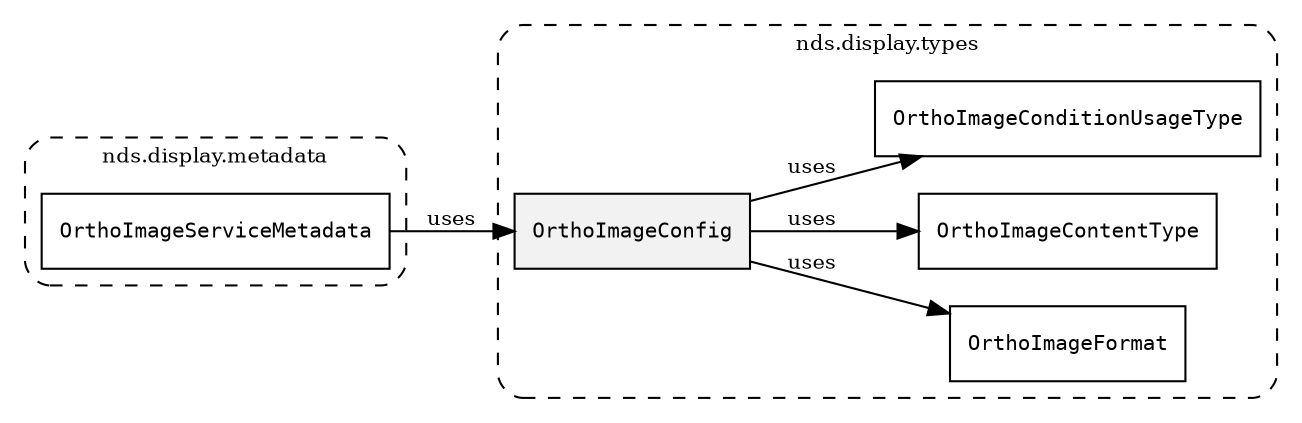 /**
 * This dot file creates symbol collaboration diagram for OrthoImageConfig.
 */
digraph ZSERIO
{
    node [shape=box, fontsize=10];
    rankdir="LR";
    fontsize=10;
    tooltip="OrthoImageConfig collaboration diagram";

    subgraph "cluster_nds.display.types"
    {
        style="dashed, rounded";
        label="nds.display.types";
        tooltip="Package nds.display.types";
        href="../../../content/packages/nds.display.types.html#Package-nds-display-types";
        target="_parent";

        "OrthoImageConfig" [style="filled", fillcolor="#0000000D", target="_parent", label=<<font face="monospace"><table align="center" border="0" cellspacing="0" cellpadding="0"><tr><td href="../../../content/packages/nds.display.types.html#Structure-OrthoImageConfig" title="Structure defined in nds.display.types">OrthoImageConfig</td></tr></table></font>>];
        "OrthoImageFormat" [target="_parent", label=<<font face="monospace"><table align="center" border="0" cellspacing="0" cellpadding="0"><tr><td href="../../../content/packages/nds.display.types.html#Subtype-OrthoImageFormat" title="Subtype defined in nds.display.types">OrthoImageFormat</td></tr></table></font>>];
        "OrthoImageContentType" [target="_parent", label=<<font face="monospace"><table align="center" border="0" cellspacing="0" cellpadding="0"><tr><td href="../../../content/packages/nds.display.types.html#Enum-OrthoImageContentType" title="Enum defined in nds.display.types">OrthoImageContentType</td></tr></table></font>>];
        "OrthoImageConditionUsageType" [target="_parent", label=<<font face="monospace"><table align="center" border="0" cellspacing="0" cellpadding="0"><tr><td href="../../../content/packages/nds.display.types.html#Subtype-OrthoImageConditionUsageType" title="Subtype defined in nds.display.types">OrthoImageConditionUsageType</td></tr></table></font>>];
    }

    subgraph "cluster_nds.display.metadata"
    {
        style="dashed, rounded";
        label="nds.display.metadata";
        tooltip="Package nds.display.metadata";
        href="../../../content/packages/nds.display.metadata.html#Package-nds-display-metadata";
        target="_parent";

        "OrthoImageServiceMetadata" [target="_parent", label=<<font face="monospace"><table align="center" border="0" cellspacing="0" cellpadding="0"><tr><td href="../../../content/packages/nds.display.metadata.html#Structure-OrthoImageServiceMetadata" title="Structure defined in nds.display.metadata">OrthoImageServiceMetadata</td></tr></table></font>>];
    }

    "OrthoImageConfig" -> "OrthoImageFormat" [label="uses", fontsize=10];
    "OrthoImageConfig" -> "OrthoImageContentType" [label="uses", fontsize=10];
    "OrthoImageConfig" -> "OrthoImageConditionUsageType" [label="uses", fontsize=10];
    "OrthoImageServiceMetadata" -> "OrthoImageConfig" [label="uses", fontsize=10];
}
